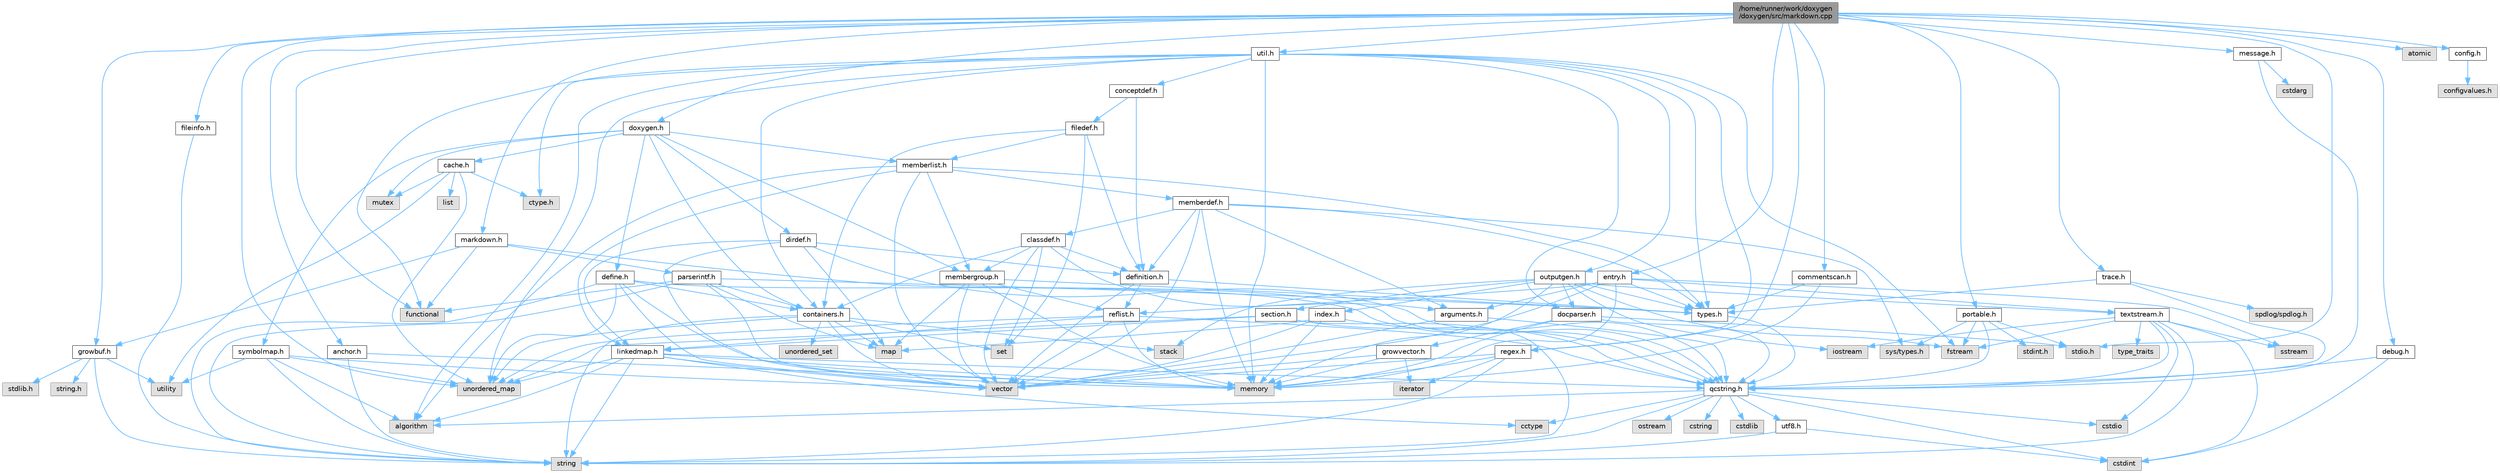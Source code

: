 digraph "/home/runner/work/doxygen/doxygen/src/markdown.cpp"
{
 // INTERACTIVE_SVG=YES
 // LATEX_PDF_SIZE
  bgcolor="transparent";
  edge [fontname=Helvetica,fontsize=10,labelfontname=Helvetica,labelfontsize=10];
  node [fontname=Helvetica,fontsize=10,shape=box,height=0.2,width=0.4];
  Node1 [label="/home/runner/work/doxygen\l/doxygen/src/markdown.cpp",height=0.2,width=0.4,color="gray40", fillcolor="grey60", style="filled", fontcolor="black",tooltip=" "];
  Node1 -> Node2 [color="steelblue1",style="solid"];
  Node2 [label="stdio.h",height=0.2,width=0.4,color="grey60", fillcolor="#E0E0E0", style="filled",tooltip=" "];
  Node1 -> Node3 [color="steelblue1",style="solid"];
  Node3 [label="unordered_map",height=0.2,width=0.4,color="grey60", fillcolor="#E0E0E0", style="filled",tooltip=" "];
  Node1 -> Node4 [color="steelblue1",style="solid"];
  Node4 [label="functional",height=0.2,width=0.4,color="grey60", fillcolor="#E0E0E0", style="filled",tooltip=" "];
  Node1 -> Node5 [color="steelblue1",style="solid"];
  Node5 [label="atomic",height=0.2,width=0.4,color="grey60", fillcolor="#E0E0E0", style="filled",tooltip=" "];
  Node1 -> Node6 [color="steelblue1",style="solid"];
  Node6 [label="markdown.h",height=0.2,width=0.4,color="grey40", fillcolor="white", style="filled",URL="$d2/d0c/markdown_8h.html",tooltip=" "];
  Node6 -> Node4 [color="steelblue1",style="solid"];
  Node6 -> Node7 [color="steelblue1",style="solid"];
  Node7 [label="qcstring.h",height=0.2,width=0.4,color="grey40", fillcolor="white", style="filled",URL="$d7/d5c/qcstring_8h.html",tooltip=" "];
  Node7 -> Node8 [color="steelblue1",style="solid"];
  Node8 [label="string",height=0.2,width=0.4,color="grey60", fillcolor="#E0E0E0", style="filled",tooltip=" "];
  Node7 -> Node9 [color="steelblue1",style="solid"];
  Node9 [label="algorithm",height=0.2,width=0.4,color="grey60", fillcolor="#E0E0E0", style="filled",tooltip=" "];
  Node7 -> Node10 [color="steelblue1",style="solid"];
  Node10 [label="cctype",height=0.2,width=0.4,color="grey60", fillcolor="#E0E0E0", style="filled",tooltip=" "];
  Node7 -> Node11 [color="steelblue1",style="solid"];
  Node11 [label="cstring",height=0.2,width=0.4,color="grey60", fillcolor="#E0E0E0", style="filled",tooltip=" "];
  Node7 -> Node12 [color="steelblue1",style="solid"];
  Node12 [label="cstdio",height=0.2,width=0.4,color="grey60", fillcolor="#E0E0E0", style="filled",tooltip=" "];
  Node7 -> Node13 [color="steelblue1",style="solid"];
  Node13 [label="cstdlib",height=0.2,width=0.4,color="grey60", fillcolor="#E0E0E0", style="filled",tooltip=" "];
  Node7 -> Node14 [color="steelblue1",style="solid"];
  Node14 [label="cstdint",height=0.2,width=0.4,color="grey60", fillcolor="#E0E0E0", style="filled",tooltip=" "];
  Node7 -> Node15 [color="steelblue1",style="solid"];
  Node15 [label="ostream",height=0.2,width=0.4,color="grey60", fillcolor="#E0E0E0", style="filled",tooltip=" "];
  Node7 -> Node16 [color="steelblue1",style="solid"];
  Node16 [label="utf8.h",height=0.2,width=0.4,color="grey40", fillcolor="white", style="filled",URL="$db/d7c/utf8_8h.html",tooltip="Various UTF8 related helper functions."];
  Node16 -> Node14 [color="steelblue1",style="solid"];
  Node16 -> Node8 [color="steelblue1",style="solid"];
  Node6 -> Node17 [color="steelblue1",style="solid"];
  Node17 [label="parserintf.h",height=0.2,width=0.4,color="grey40", fillcolor="white", style="filled",URL="$da/d55/parserintf_8h.html",tooltip=" "];
  Node17 -> Node4 [color="steelblue1",style="solid"];
  Node17 -> Node18 [color="steelblue1",style="solid"];
  Node18 [label="memory",height=0.2,width=0.4,color="grey60", fillcolor="#E0E0E0", style="filled",tooltip=" "];
  Node17 -> Node19 [color="steelblue1",style="solid"];
  Node19 [label="map",height=0.2,width=0.4,color="grey60", fillcolor="#E0E0E0", style="filled",tooltip=" "];
  Node17 -> Node8 [color="steelblue1",style="solid"];
  Node17 -> Node20 [color="steelblue1",style="solid"];
  Node20 [label="types.h",height=0.2,width=0.4,color="grey40", fillcolor="white", style="filled",URL="$d9/d49/types_8h.html",tooltip="This file contains a number of basic enums and types."];
  Node20 -> Node7 [color="steelblue1",style="solid"];
  Node17 -> Node21 [color="steelblue1",style="solid"];
  Node21 [label="containers.h",height=0.2,width=0.4,color="grey40", fillcolor="white", style="filled",URL="$d5/d75/containers_8h.html",tooltip=" "];
  Node21 -> Node22 [color="steelblue1",style="solid"];
  Node22 [label="vector",height=0.2,width=0.4,color="grey60", fillcolor="#E0E0E0", style="filled",tooltip=" "];
  Node21 -> Node8 [color="steelblue1",style="solid"];
  Node21 -> Node23 [color="steelblue1",style="solid"];
  Node23 [label="set",height=0.2,width=0.4,color="grey60", fillcolor="#E0E0E0", style="filled",tooltip=" "];
  Node21 -> Node19 [color="steelblue1",style="solid"];
  Node21 -> Node24 [color="steelblue1",style="solid"];
  Node24 [label="unordered_set",height=0.2,width=0.4,color="grey60", fillcolor="#E0E0E0", style="filled",tooltip=" "];
  Node21 -> Node3 [color="steelblue1",style="solid"];
  Node21 -> Node25 [color="steelblue1",style="solid"];
  Node25 [label="stack",height=0.2,width=0.4,color="grey60", fillcolor="#E0E0E0", style="filled",tooltip=" "];
  Node6 -> Node26 [color="steelblue1",style="solid"];
  Node26 [label="growbuf.h",height=0.2,width=0.4,color="grey40", fillcolor="white", style="filled",URL="$dd/d72/growbuf_8h.html",tooltip=" "];
  Node26 -> Node27 [color="steelblue1",style="solid"];
  Node27 [label="utility",height=0.2,width=0.4,color="grey60", fillcolor="#E0E0E0", style="filled",tooltip=" "];
  Node26 -> Node28 [color="steelblue1",style="solid"];
  Node28 [label="stdlib.h",height=0.2,width=0.4,color="grey60", fillcolor="#E0E0E0", style="filled",tooltip=" "];
  Node26 -> Node29 [color="steelblue1",style="solid"];
  Node29 [label="string.h",height=0.2,width=0.4,color="grey60", fillcolor="#E0E0E0", style="filled",tooltip=" "];
  Node26 -> Node8 [color="steelblue1",style="solid"];
  Node1 -> Node26 [color="steelblue1",style="solid"];
  Node1 -> Node30 [color="steelblue1",style="solid"];
  Node30 [label="debug.h",height=0.2,width=0.4,color="grey40", fillcolor="white", style="filled",URL="$db/d16/debug_8h.html",tooltip=" "];
  Node30 -> Node14 [color="steelblue1",style="solid"];
  Node30 -> Node7 [color="steelblue1",style="solid"];
  Node1 -> Node31 [color="steelblue1",style="solid"];
  Node31 [label="util.h",height=0.2,width=0.4,color="grey40", fillcolor="white", style="filled",URL="$d8/d3c/util_8h.html",tooltip="A bunch of utility functions."];
  Node31 -> Node18 [color="steelblue1",style="solid"];
  Node31 -> Node3 [color="steelblue1",style="solid"];
  Node31 -> Node9 [color="steelblue1",style="solid"];
  Node31 -> Node4 [color="steelblue1",style="solid"];
  Node31 -> Node32 [color="steelblue1",style="solid"];
  Node32 [label="fstream",height=0.2,width=0.4,color="grey60", fillcolor="#E0E0E0", style="filled",tooltip=" "];
  Node31 -> Node33 [color="steelblue1",style="solid"];
  Node33 [label="ctype.h",height=0.2,width=0.4,color="grey60", fillcolor="#E0E0E0", style="filled",tooltip=" "];
  Node31 -> Node20 [color="steelblue1",style="solid"];
  Node31 -> Node34 [color="steelblue1",style="solid"];
  Node34 [label="docparser.h",height=0.2,width=0.4,color="grey40", fillcolor="white", style="filled",URL="$de/d9c/docparser_8h.html",tooltip=" "];
  Node34 -> Node2 [color="steelblue1",style="solid"];
  Node34 -> Node18 [color="steelblue1",style="solid"];
  Node34 -> Node7 [color="steelblue1",style="solid"];
  Node34 -> Node35 [color="steelblue1",style="solid"];
  Node35 [label="growvector.h",height=0.2,width=0.4,color="grey40", fillcolor="white", style="filled",URL="$d7/d50/growvector_8h.html",tooltip=" "];
  Node35 -> Node22 [color="steelblue1",style="solid"];
  Node35 -> Node18 [color="steelblue1",style="solid"];
  Node35 -> Node36 [color="steelblue1",style="solid"];
  Node36 [label="iterator",height=0.2,width=0.4,color="grey60", fillcolor="#E0E0E0", style="filled",tooltip=" "];
  Node31 -> Node21 [color="steelblue1",style="solid"];
  Node31 -> Node37 [color="steelblue1",style="solid"];
  Node37 [label="outputgen.h",height=0.2,width=0.4,color="grey40", fillcolor="white", style="filled",URL="$df/d06/outputgen_8h.html",tooltip=" "];
  Node37 -> Node18 [color="steelblue1",style="solid"];
  Node37 -> Node25 [color="steelblue1",style="solid"];
  Node37 -> Node38 [color="steelblue1",style="solid"];
  Node38 [label="iostream",height=0.2,width=0.4,color="grey60", fillcolor="#E0E0E0", style="filled",tooltip=" "];
  Node37 -> Node32 [color="steelblue1",style="solid"];
  Node37 -> Node20 [color="steelblue1",style="solid"];
  Node37 -> Node39 [color="steelblue1",style="solid"];
  Node39 [label="index.h",height=0.2,width=0.4,color="grey40", fillcolor="white", style="filled",URL="$d1/db5/index_8h.html",tooltip=" "];
  Node39 -> Node18 [color="steelblue1",style="solid"];
  Node39 -> Node22 [color="steelblue1",style="solid"];
  Node39 -> Node19 [color="steelblue1",style="solid"];
  Node39 -> Node7 [color="steelblue1",style="solid"];
  Node37 -> Node40 [color="steelblue1",style="solid"];
  Node40 [label="section.h",height=0.2,width=0.4,color="grey40", fillcolor="white", style="filled",URL="$d1/d2a/section_8h.html",tooltip=" "];
  Node40 -> Node8 [color="steelblue1",style="solid"];
  Node40 -> Node3 [color="steelblue1",style="solid"];
  Node40 -> Node7 [color="steelblue1",style="solid"];
  Node40 -> Node41 [color="steelblue1",style="solid"];
  Node41 [label="linkedmap.h",height=0.2,width=0.4,color="grey40", fillcolor="white", style="filled",URL="$da/de1/linkedmap_8h.html",tooltip=" "];
  Node41 -> Node3 [color="steelblue1",style="solid"];
  Node41 -> Node22 [color="steelblue1",style="solid"];
  Node41 -> Node18 [color="steelblue1",style="solid"];
  Node41 -> Node8 [color="steelblue1",style="solid"];
  Node41 -> Node9 [color="steelblue1",style="solid"];
  Node41 -> Node10 [color="steelblue1",style="solid"];
  Node41 -> Node7 [color="steelblue1",style="solid"];
  Node37 -> Node42 [color="steelblue1",style="solid"];
  Node42 [label="textstream.h",height=0.2,width=0.4,color="grey40", fillcolor="white", style="filled",URL="$d4/d7d/textstream_8h.html",tooltip=" "];
  Node42 -> Node8 [color="steelblue1",style="solid"];
  Node42 -> Node38 [color="steelblue1",style="solid"];
  Node42 -> Node43 [color="steelblue1",style="solid"];
  Node43 [label="sstream",height=0.2,width=0.4,color="grey60", fillcolor="#E0E0E0", style="filled",tooltip=" "];
  Node42 -> Node14 [color="steelblue1",style="solid"];
  Node42 -> Node12 [color="steelblue1",style="solid"];
  Node42 -> Node32 [color="steelblue1",style="solid"];
  Node42 -> Node44 [color="steelblue1",style="solid"];
  Node44 [label="type_traits",height=0.2,width=0.4,color="grey60", fillcolor="#E0E0E0", style="filled",tooltip=" "];
  Node42 -> Node7 [color="steelblue1",style="solid"];
  Node37 -> Node34 [color="steelblue1",style="solid"];
  Node31 -> Node45 [color="steelblue1",style="solid"];
  Node45 [label="regex.h",height=0.2,width=0.4,color="grey40", fillcolor="white", style="filled",URL="$d1/d21/regex_8h.html",tooltip=" "];
  Node45 -> Node18 [color="steelblue1",style="solid"];
  Node45 -> Node8 [color="steelblue1",style="solid"];
  Node45 -> Node22 [color="steelblue1",style="solid"];
  Node45 -> Node36 [color="steelblue1",style="solid"];
  Node31 -> Node46 [color="steelblue1",style="solid"];
  Node46 [label="conceptdef.h",height=0.2,width=0.4,color="grey40", fillcolor="white", style="filled",URL="$da/df1/conceptdef_8h.html",tooltip=" "];
  Node46 -> Node47 [color="steelblue1",style="solid"];
  Node47 [label="definition.h",height=0.2,width=0.4,color="grey40", fillcolor="white", style="filled",URL="$df/da1/definition_8h.html",tooltip=" "];
  Node47 -> Node22 [color="steelblue1",style="solid"];
  Node47 -> Node20 [color="steelblue1",style="solid"];
  Node47 -> Node48 [color="steelblue1",style="solid"];
  Node48 [label="reflist.h",height=0.2,width=0.4,color="grey40", fillcolor="white", style="filled",URL="$d1/d02/reflist_8h.html",tooltip=" "];
  Node48 -> Node22 [color="steelblue1",style="solid"];
  Node48 -> Node3 [color="steelblue1",style="solid"];
  Node48 -> Node18 [color="steelblue1",style="solid"];
  Node48 -> Node7 [color="steelblue1",style="solid"];
  Node48 -> Node41 [color="steelblue1",style="solid"];
  Node46 -> Node49 [color="steelblue1",style="solid"];
  Node49 [label="filedef.h",height=0.2,width=0.4,color="grey40", fillcolor="white", style="filled",URL="$d4/d3a/filedef_8h.html",tooltip=" "];
  Node49 -> Node23 [color="steelblue1",style="solid"];
  Node49 -> Node47 [color="steelblue1",style="solid"];
  Node49 -> Node50 [color="steelblue1",style="solid"];
  Node50 [label="memberlist.h",height=0.2,width=0.4,color="grey40", fillcolor="white", style="filled",URL="$dd/d78/memberlist_8h.html",tooltip=" "];
  Node50 -> Node22 [color="steelblue1",style="solid"];
  Node50 -> Node9 [color="steelblue1",style="solid"];
  Node50 -> Node51 [color="steelblue1",style="solid"];
  Node51 [label="memberdef.h",height=0.2,width=0.4,color="grey40", fillcolor="white", style="filled",URL="$d4/d46/memberdef_8h.html",tooltip=" "];
  Node51 -> Node22 [color="steelblue1",style="solid"];
  Node51 -> Node18 [color="steelblue1",style="solid"];
  Node51 -> Node52 [color="steelblue1",style="solid"];
  Node52 [label="sys/types.h",height=0.2,width=0.4,color="grey60", fillcolor="#E0E0E0", style="filled",tooltip=" "];
  Node51 -> Node20 [color="steelblue1",style="solid"];
  Node51 -> Node47 [color="steelblue1",style="solid"];
  Node51 -> Node53 [color="steelblue1",style="solid"];
  Node53 [label="arguments.h",height=0.2,width=0.4,color="grey40", fillcolor="white", style="filled",URL="$df/d9b/arguments_8h.html",tooltip=" "];
  Node53 -> Node22 [color="steelblue1",style="solid"];
  Node53 -> Node7 [color="steelblue1",style="solid"];
  Node51 -> Node54 [color="steelblue1",style="solid"];
  Node54 [label="classdef.h",height=0.2,width=0.4,color="grey40", fillcolor="white", style="filled",URL="$d1/da6/classdef_8h.html",tooltip=" "];
  Node54 -> Node22 [color="steelblue1",style="solid"];
  Node54 -> Node23 [color="steelblue1",style="solid"];
  Node54 -> Node21 [color="steelblue1",style="solid"];
  Node54 -> Node47 [color="steelblue1",style="solid"];
  Node54 -> Node53 [color="steelblue1",style="solid"];
  Node54 -> Node55 [color="steelblue1",style="solid"];
  Node55 [label="membergroup.h",height=0.2,width=0.4,color="grey40", fillcolor="white", style="filled",URL="$d9/d11/membergroup_8h.html",tooltip=" "];
  Node55 -> Node22 [color="steelblue1",style="solid"];
  Node55 -> Node19 [color="steelblue1",style="solid"];
  Node55 -> Node18 [color="steelblue1",style="solid"];
  Node55 -> Node20 [color="steelblue1",style="solid"];
  Node55 -> Node48 [color="steelblue1",style="solid"];
  Node50 -> Node41 [color="steelblue1",style="solid"];
  Node50 -> Node20 [color="steelblue1",style="solid"];
  Node50 -> Node55 [color="steelblue1",style="solid"];
  Node49 -> Node21 [color="steelblue1",style="solid"];
  Node1 -> Node56 [color="steelblue1",style="solid"];
  Node56 [label="doxygen.h",height=0.2,width=0.4,color="grey40", fillcolor="white", style="filled",URL="$d1/da1/doxygen_8h.html",tooltip=" "];
  Node56 -> Node57 [color="steelblue1",style="solid"];
  Node57 [label="mutex",height=0.2,width=0.4,color="grey60", fillcolor="#E0E0E0", style="filled",tooltip=" "];
  Node56 -> Node21 [color="steelblue1",style="solid"];
  Node56 -> Node55 [color="steelblue1",style="solid"];
  Node56 -> Node58 [color="steelblue1",style="solid"];
  Node58 [label="dirdef.h",height=0.2,width=0.4,color="grey40", fillcolor="white", style="filled",URL="$d6/d15/dirdef_8h.html",tooltip=" "];
  Node58 -> Node22 [color="steelblue1",style="solid"];
  Node58 -> Node19 [color="steelblue1",style="solid"];
  Node58 -> Node7 [color="steelblue1",style="solid"];
  Node58 -> Node41 [color="steelblue1",style="solid"];
  Node58 -> Node47 [color="steelblue1",style="solid"];
  Node56 -> Node50 [color="steelblue1",style="solid"];
  Node56 -> Node59 [color="steelblue1",style="solid"];
  Node59 [label="define.h",height=0.2,width=0.4,color="grey40", fillcolor="white", style="filled",URL="$df/d67/define_8h.html",tooltip=" "];
  Node59 -> Node22 [color="steelblue1",style="solid"];
  Node59 -> Node18 [color="steelblue1",style="solid"];
  Node59 -> Node8 [color="steelblue1",style="solid"];
  Node59 -> Node3 [color="steelblue1",style="solid"];
  Node59 -> Node7 [color="steelblue1",style="solid"];
  Node59 -> Node21 [color="steelblue1",style="solid"];
  Node56 -> Node60 [color="steelblue1",style="solid"];
  Node60 [label="cache.h",height=0.2,width=0.4,color="grey40", fillcolor="white", style="filled",URL="$d3/d26/cache_8h.html",tooltip=" "];
  Node60 -> Node61 [color="steelblue1",style="solid"];
  Node61 [label="list",height=0.2,width=0.4,color="grey60", fillcolor="#E0E0E0", style="filled",tooltip=" "];
  Node60 -> Node3 [color="steelblue1",style="solid"];
  Node60 -> Node57 [color="steelblue1",style="solid"];
  Node60 -> Node27 [color="steelblue1",style="solid"];
  Node60 -> Node33 [color="steelblue1",style="solid"];
  Node56 -> Node62 [color="steelblue1",style="solid"];
  Node62 [label="symbolmap.h",height=0.2,width=0.4,color="grey40", fillcolor="white", style="filled",URL="$d7/ddd/symbolmap_8h.html",tooltip=" "];
  Node62 -> Node9 [color="steelblue1",style="solid"];
  Node62 -> Node3 [color="steelblue1",style="solid"];
  Node62 -> Node22 [color="steelblue1",style="solid"];
  Node62 -> Node8 [color="steelblue1",style="solid"];
  Node62 -> Node27 [color="steelblue1",style="solid"];
  Node1 -> Node63 [color="steelblue1",style="solid"];
  Node63 [label="commentscan.h",height=0.2,width=0.4,color="grey40", fillcolor="white", style="filled",URL="$db/d0d/commentscan_8h.html",tooltip="Interface for the comment block scanner."];
  Node63 -> Node18 [color="steelblue1",style="solid"];
  Node63 -> Node20 [color="steelblue1",style="solid"];
  Node1 -> Node64 [color="steelblue1",style="solid"];
  Node64 [label="entry.h",height=0.2,width=0.4,color="grey40", fillcolor="white", style="filled",URL="$d1/dc6/entry_8h.html",tooltip=" "];
  Node64 -> Node22 [color="steelblue1",style="solid"];
  Node64 -> Node18 [color="steelblue1",style="solid"];
  Node64 -> Node43 [color="steelblue1",style="solid"];
  Node64 -> Node20 [color="steelblue1",style="solid"];
  Node64 -> Node53 [color="steelblue1",style="solid"];
  Node64 -> Node48 [color="steelblue1",style="solid"];
  Node64 -> Node42 [color="steelblue1",style="solid"];
  Node1 -> Node65 [color="steelblue1",style="solid"];
  Node65 [label="config.h",height=0.2,width=0.4,color="grey40", fillcolor="white", style="filled",URL="$db/d16/config_8h.html",tooltip=" "];
  Node65 -> Node66 [color="steelblue1",style="solid"];
  Node66 [label="configvalues.h",height=0.2,width=0.4,color="grey60", fillcolor="#E0E0E0", style="filled",tooltip=" "];
  Node1 -> Node67 [color="steelblue1",style="solid"];
  Node67 [label="message.h",height=0.2,width=0.4,color="grey40", fillcolor="white", style="filled",URL="$d2/d0d/message_8h.html",tooltip=" "];
  Node67 -> Node68 [color="steelblue1",style="solid"];
  Node68 [label="cstdarg",height=0.2,width=0.4,color="grey60", fillcolor="#E0E0E0", style="filled",tooltip=" "];
  Node67 -> Node7 [color="steelblue1",style="solid"];
  Node1 -> Node69 [color="steelblue1",style="solid"];
  Node69 [label="portable.h",height=0.2,width=0.4,color="grey40", fillcolor="white", style="filled",URL="$d2/de2/portable_8h.html",tooltip="Portable versions of functions that are platform dependent."];
  Node69 -> Node2 [color="steelblue1",style="solid"];
  Node69 -> Node52 [color="steelblue1",style="solid"];
  Node69 -> Node70 [color="steelblue1",style="solid"];
  Node70 [label="stdint.h",height=0.2,width=0.4,color="grey60", fillcolor="#E0E0E0", style="filled",tooltip=" "];
  Node69 -> Node32 [color="steelblue1",style="solid"];
  Node69 -> Node7 [color="steelblue1",style="solid"];
  Node1 -> Node45 [color="steelblue1",style="solid"];
  Node1 -> Node71 [color="steelblue1",style="solid"];
  Node71 [label="fileinfo.h",height=0.2,width=0.4,color="grey40", fillcolor="white", style="filled",URL="$df/d45/fileinfo_8h.html",tooltip=" "];
  Node71 -> Node8 [color="steelblue1",style="solid"];
  Node1 -> Node72 [color="steelblue1",style="solid"];
  Node72 [label="trace.h",height=0.2,width=0.4,color="grey40", fillcolor="white", style="filled",URL="$d1/d1b/trace_8h.html",tooltip=" "];
  Node72 -> Node73 [color="steelblue1",style="solid"];
  Node73 [label="spdlog/spdlog.h",height=0.2,width=0.4,color="grey60", fillcolor="#E0E0E0", style="filled",tooltip=" "];
  Node72 -> Node20 [color="steelblue1",style="solid"];
  Node72 -> Node7 [color="steelblue1",style="solid"];
  Node1 -> Node74 [color="steelblue1",style="solid"];
  Node74 [label="anchor.h",height=0.2,width=0.4,color="grey40", fillcolor="white", style="filled",URL="$df/df8/anchor_8h.html",tooltip=" "];
  Node74 -> Node18 [color="steelblue1",style="solid"];
  Node74 -> Node8 [color="steelblue1",style="solid"];
}
